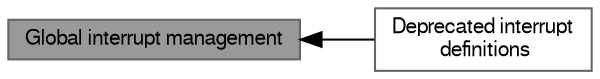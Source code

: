 digraph "Global interrupt management"
{
 // LATEX_PDF_SIZE
  bgcolor="transparent";
  edge [fontname=FreeSans,fontsize=10,labelfontname=FreeSans,labelfontsize=10];
  node [fontname=FreeSans,fontsize=10,shape=box,height=0.2,width=0.4];
  rankdir=LR;
  Node2 [label="Deprecated interrupt\l definitions",height=0.2,width=0.4,color="grey40", fillcolor="white", style="filled",URL="$group__interrupt__deprecated__group.html",tooltip=" "];
  Node1 [label="Global interrupt management",height=0.2,width=0.4,color="gray40", fillcolor="grey60", style="filled", fontcolor="black",tooltip="This is a driver for global enabling and disabling of interrupts."];
  Node1->Node2 [shape=plaintext, dir="back", style="solid"];
}
